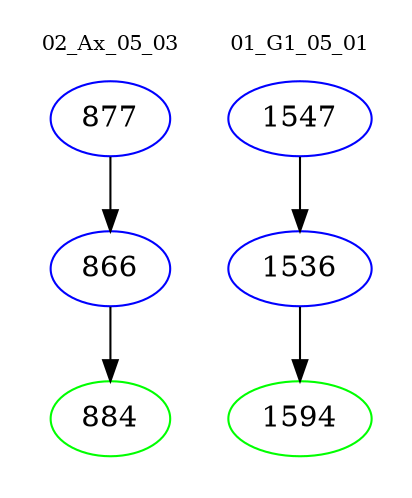 digraph{
subgraph cluster_0 {
color = white
label = "02_Ax_05_03";
fontsize=10;
T0_877 [label="877", color="blue"]
T0_877 -> T0_866 [color="black"]
T0_866 [label="866", color="blue"]
T0_866 -> T0_884 [color="black"]
T0_884 [label="884", color="green"]
}
subgraph cluster_1 {
color = white
label = "01_G1_05_01";
fontsize=10;
T1_1547 [label="1547", color="blue"]
T1_1547 -> T1_1536 [color="black"]
T1_1536 [label="1536", color="blue"]
T1_1536 -> T1_1594 [color="black"]
T1_1594 [label="1594", color="green"]
}
}
